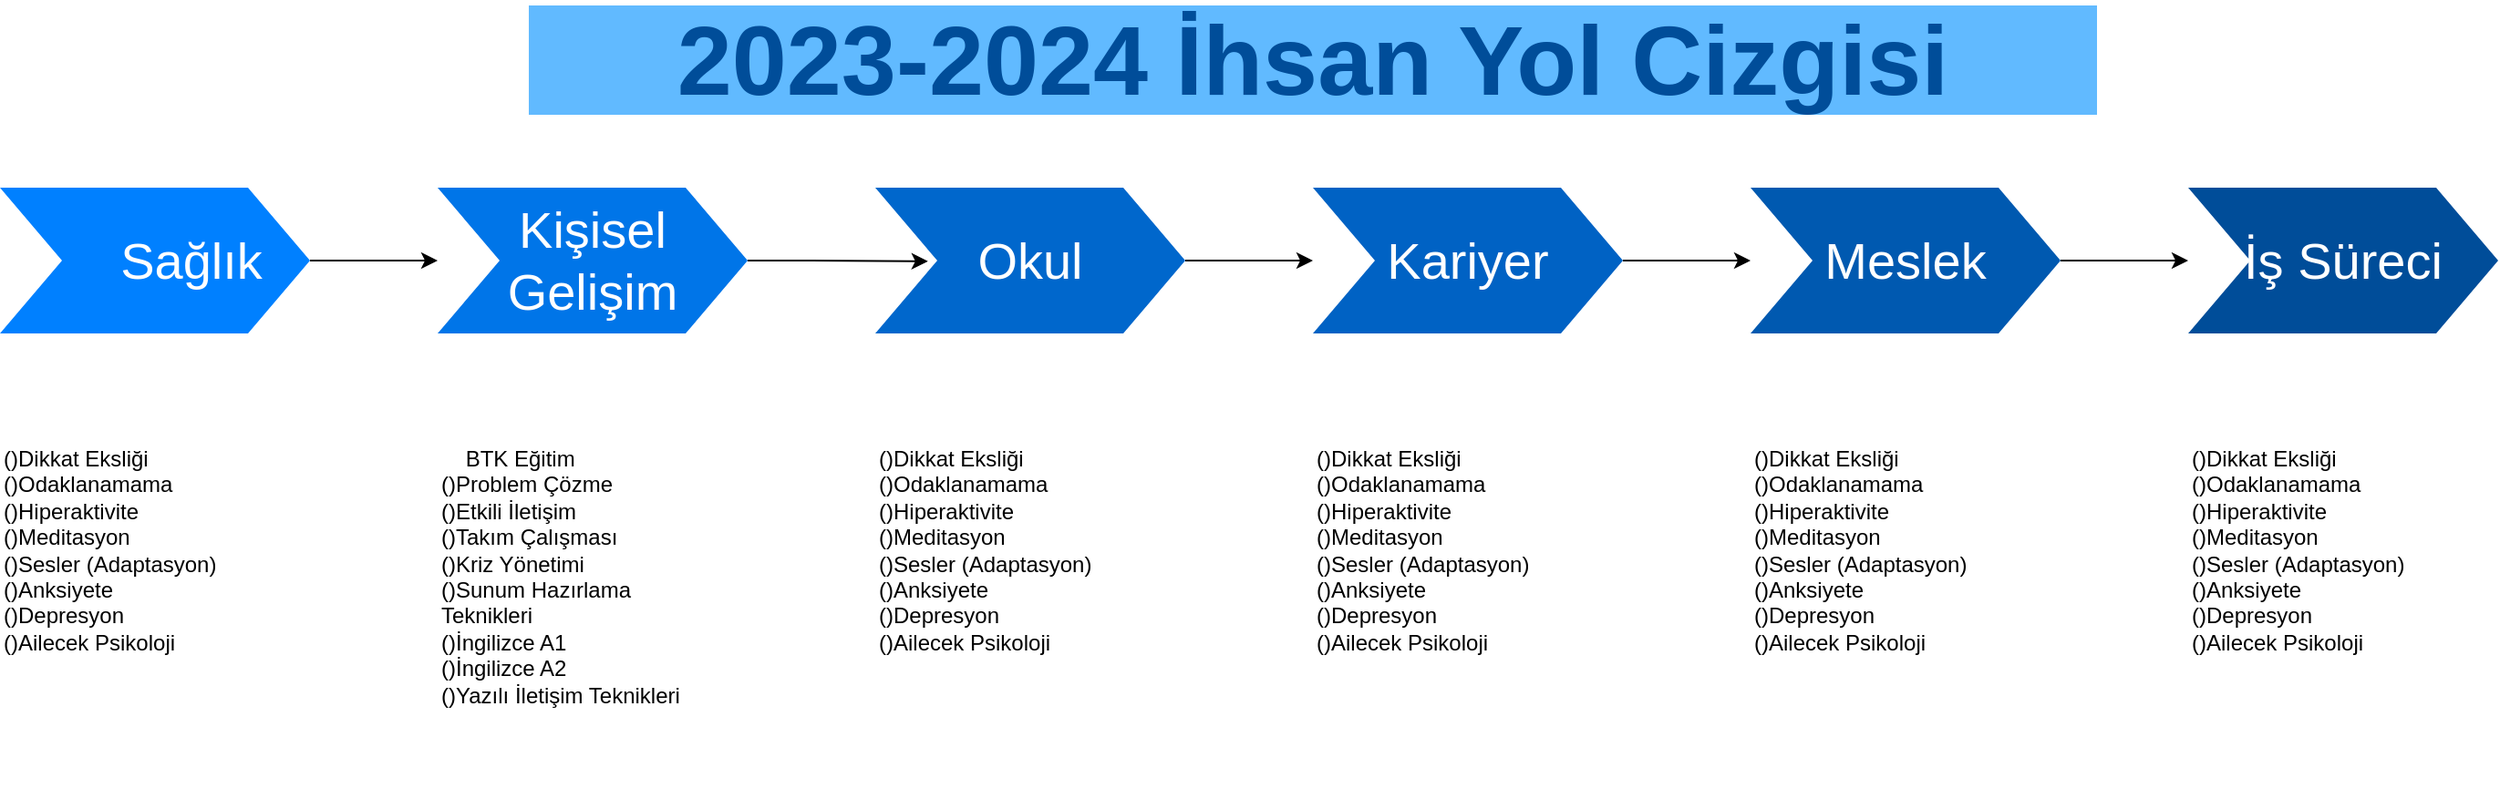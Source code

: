 <mxfile version="22.0.8" type="github">
  <diagram name="Page-1" id="d9b1e647-80fa-b4a2-5024-87a742678bcc">
    <mxGraphModel dx="1687" dy="929" grid="1" gridSize="10" guides="1" tooltips="1" connect="1" arrows="1" fold="1" page="1" pageScale="1" pageWidth="1100" pageHeight="850" background="none" math="0" shadow="0">
      <root>
        <mxCell id="0" />
        <mxCell id="1" parent="0" />
        <mxCell id="sL1jfcG8VI4Qpkb4WEm1-10" style="edgeStyle=orthogonalEdgeStyle;rounded=0;orthogonalLoop=1;jettySize=auto;html=1;exitX=1;exitY=0.5;exitDx=0;exitDy=0;" edge="1" parent="1" source="57fe6abec08f04cb-1" target="57fe6abec08f04cb-2">
          <mxGeometry relative="1" as="geometry" />
        </mxCell>
        <mxCell id="57fe6abec08f04cb-1" value="&lt;blockquote style=&quot;margin: 0 0 0 40px; border: none; padding: 0px;&quot;&gt;Sağlık&lt;/blockquote&gt;" style="shape=step;whiteSpace=wrap;html=1;fontSize=28;fillColor=#0080FF;fontColor=#FFFFFF;strokeColor=none;" parent="1" vertex="1">
          <mxGeometry x="30" y="180" width="170" height="80" as="geometry" />
        </mxCell>
        <mxCell id="57fe6abec08f04cb-2" value="Kişisel Gelişim" style="shape=step;whiteSpace=wrap;html=1;fontSize=28;fillColor=#0075E8;fontColor=#FFFFFF;strokeColor=none;" parent="1" vertex="1">
          <mxGeometry x="270" y="180" width="170" height="80" as="geometry" />
        </mxCell>
        <mxCell id="sL1jfcG8VI4Qpkb4WEm1-13" style="edgeStyle=orthogonalEdgeStyle;rounded=0;orthogonalLoop=1;jettySize=auto;html=1;exitX=1;exitY=0.5;exitDx=0;exitDy=0;" edge="1" parent="1" source="57fe6abec08f04cb-3" target="57fe6abec08f04cb-4">
          <mxGeometry relative="1" as="geometry" />
        </mxCell>
        <mxCell id="57fe6abec08f04cb-3" value="Okul" style="shape=step;whiteSpace=wrap;html=1;fontSize=28;fillColor=#0067CC;fontColor=#FFFFFF;strokeColor=none;" parent="1" vertex="1">
          <mxGeometry x="510" y="180" width="170" height="80" as="geometry" />
        </mxCell>
        <mxCell id="sL1jfcG8VI4Qpkb4WEm1-14" style="edgeStyle=orthogonalEdgeStyle;rounded=0;orthogonalLoop=1;jettySize=auto;html=1;exitX=1;exitY=0.5;exitDx=0;exitDy=0;entryX=0;entryY=0.5;entryDx=0;entryDy=0;" edge="1" parent="1" source="57fe6abec08f04cb-4" target="57fe6abec08f04cb-5">
          <mxGeometry relative="1" as="geometry" />
        </mxCell>
        <mxCell id="57fe6abec08f04cb-4" value="Kariyer" style="shape=step;whiteSpace=wrap;html=1;fontSize=28;fillColor=#0062C4;fontColor=#FFFFFF;strokeColor=none;" parent="1" vertex="1">
          <mxGeometry x="750" y="180" width="170" height="80" as="geometry" />
        </mxCell>
        <mxCell id="sL1jfcG8VI4Qpkb4WEm1-15" style="edgeStyle=orthogonalEdgeStyle;rounded=0;orthogonalLoop=1;jettySize=auto;html=1;exitX=1;exitY=0.5;exitDx=0;exitDy=0;entryX=0;entryY=0.5;entryDx=0;entryDy=0;" edge="1" parent="1" source="57fe6abec08f04cb-5" target="57fe6abec08f04cb-6">
          <mxGeometry relative="1" as="geometry" />
        </mxCell>
        <mxCell id="57fe6abec08f04cb-5" value="Meslek" style="shape=step;whiteSpace=wrap;html=1;fontSize=28;fillColor=#0059B0;fontColor=#FFFFFF;strokeColor=none;" parent="1" vertex="1">
          <mxGeometry x="990" y="180" width="170" height="80" as="geometry" />
        </mxCell>
        <mxCell id="57fe6abec08f04cb-6" value="İş Süreci" style="shape=step;whiteSpace=wrap;html=1;fontSize=28;fillColor=#004D99;fontColor=#FFFFFF;strokeColor=none;" parent="1" vertex="1">
          <mxGeometry x="1230" y="180" width="170" height="80" as="geometry" />
        </mxCell>
        <mxCell id="57fe6abec08f04cb-7" value="2023-2024 İhsan Yol Cizgisi" style="text;html=1;strokeColor=none;fillColor=#61BAFF;align=center;verticalAlign=middle;whiteSpace=wrap;fontSize=54;fontStyle=1;fontColor=#004D99;" parent="1" vertex="1">
          <mxGeometry x="320" y="80" width="860" height="60" as="geometry" />
        </mxCell>
        <mxCell id="57fe6abec08f04cb-8" value="()Dikkat Eksliği&lt;br&gt;()Odaklanamama&lt;br&gt;()Hiperaktivite&lt;br&gt;()Meditasyon&lt;br&gt;()Sesler (Adaptasyon)&lt;br&gt;()Anksiyete&lt;br style=&quot;border-color: var(--border-color);&quot;&gt;()Depresyon&lt;br style=&quot;border-color: var(--border-color);&quot;&gt;()Ailecek Psikoloji" style="text;spacingTop=-5;fillColor=#ffffff;whiteSpace=wrap;html=1;align=left;fontSize=12;fontFamily=Helvetica;fillColor=none;strokeColor=none;" parent="1" vertex="1">
          <mxGeometry x="30" y="320" width="160" height="200" as="geometry" />
        </mxCell>
        <mxCell id="sL1jfcG8VI4Qpkb4WEm1-2" value="&amp;nbsp; &amp;nbsp; BTK Eğitim&lt;br&gt;()Problem Çözme&amp;nbsp;&lt;br&gt;()Etkili İletişim&lt;br&gt;()Takım Çalışması&lt;br&gt;()Kriz Yönetimi&lt;br&gt;()Sunum Hazırlama Teknikleri&lt;br&gt;()İngilizce A1&lt;br&gt;()İngilizce A2&lt;br style=&quot;border-color: var(--border-color);&quot;&gt;()Yazılı İletişim Teknikleri" style="text;spacingTop=-5;fillColor=#ffffff;whiteSpace=wrap;html=1;align=left;fontSize=12;fontFamily=Helvetica;fillColor=none;strokeColor=none;" vertex="1" parent="1">
          <mxGeometry x="270" y="320" width="140" height="130" as="geometry" />
        </mxCell>
        <mxCell id="sL1jfcG8VI4Qpkb4WEm1-3" value="()Dikkat Eksliği&lt;br&gt;()Odaklanamama&lt;br&gt;()Hiperaktivite&lt;br&gt;()Meditasyon&lt;br&gt;()Sesler (Adaptasyon)&lt;br&gt;()Anksiyete&lt;br style=&quot;border-color: var(--border-color);&quot;&gt;()Depresyon&lt;br style=&quot;border-color: var(--border-color);&quot;&gt;()Ailecek Psikoloji" style="text;spacingTop=-5;fillColor=#ffffff;whiteSpace=wrap;html=1;align=left;fontSize=12;fontFamily=Helvetica;fillColor=none;strokeColor=none;" vertex="1" parent="1">
          <mxGeometry x="510" y="320" width="140" height="130" as="geometry" />
        </mxCell>
        <mxCell id="sL1jfcG8VI4Qpkb4WEm1-6" value="()Dikkat Eksliği&lt;br&gt;()Odaklanamama&lt;br&gt;()Hiperaktivite&lt;br&gt;()Meditasyon&lt;br&gt;()Sesler (Adaptasyon)&lt;br&gt;()Anksiyete&lt;br style=&quot;border-color: var(--border-color);&quot;&gt;()Depresyon&lt;br style=&quot;border-color: var(--border-color);&quot;&gt;()Ailecek Psikoloji" style="text;spacingTop=-5;fillColor=#ffffff;whiteSpace=wrap;html=1;align=left;fontSize=12;fontFamily=Helvetica;fillColor=none;strokeColor=none;" vertex="1" parent="1">
          <mxGeometry x="1230" y="320" width="140" height="130" as="geometry" />
        </mxCell>
        <mxCell id="sL1jfcG8VI4Qpkb4WEm1-7" value="()Dikkat Eksliği&lt;br&gt;()Odaklanamama&lt;br&gt;()Hiperaktivite&lt;br&gt;()Meditasyon&lt;br&gt;()Sesler (Adaptasyon)&lt;br&gt;()Anksiyete&lt;br style=&quot;border-color: var(--border-color);&quot;&gt;()Depresyon&lt;br style=&quot;border-color: var(--border-color);&quot;&gt;()Ailecek Psikoloji" style="text;spacingTop=-5;fillColor=#ffffff;whiteSpace=wrap;html=1;align=left;fontSize=12;fontFamily=Helvetica;fillColor=none;strokeColor=none;" vertex="1" parent="1">
          <mxGeometry x="990" y="320" width="140" height="130" as="geometry" />
        </mxCell>
        <mxCell id="sL1jfcG8VI4Qpkb4WEm1-8" value="()Dikkat Eksliği&lt;br&gt;()Odaklanamama&lt;br&gt;()Hiperaktivite&lt;br&gt;()Meditasyon&lt;br&gt;()Sesler (Adaptasyon)&lt;br&gt;()Anksiyete&lt;br style=&quot;border-color: var(--border-color);&quot;&gt;()Depresyon&lt;br style=&quot;border-color: var(--border-color);&quot;&gt;()Ailecek Psikoloji" style="text;spacingTop=-5;fillColor=#ffffff;whiteSpace=wrap;html=1;align=left;fontSize=12;fontFamily=Helvetica;fillColor=none;strokeColor=none;" vertex="1" parent="1">
          <mxGeometry x="750" y="320" width="140" height="130" as="geometry" />
        </mxCell>
        <mxCell id="sL1jfcG8VI4Qpkb4WEm1-11" style="edgeStyle=orthogonalEdgeStyle;rounded=0;orthogonalLoop=1;jettySize=auto;html=1;exitX=1;exitY=0.5;exitDx=0;exitDy=0;entryX=0.17;entryY=0.505;entryDx=0;entryDy=0;entryPerimeter=0;" edge="1" parent="1" source="57fe6abec08f04cb-2" target="57fe6abec08f04cb-3">
          <mxGeometry relative="1" as="geometry" />
        </mxCell>
      </root>
    </mxGraphModel>
  </diagram>
</mxfile>
